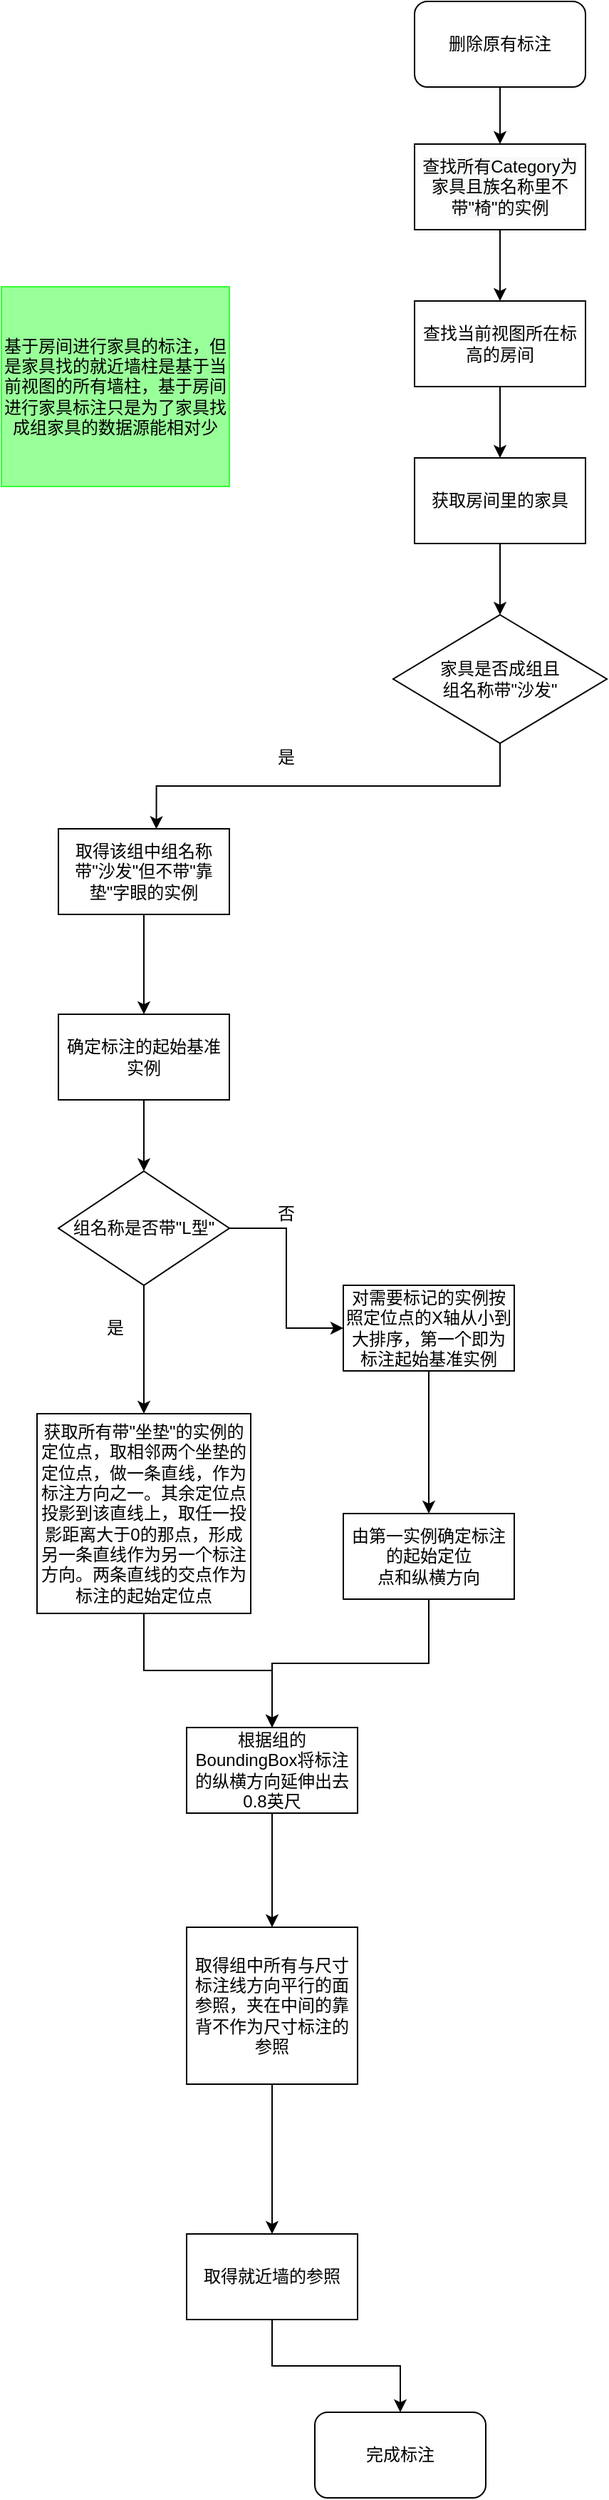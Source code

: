 <mxfile version="14.7.6" type="github"><diagram id="fByeOvIanHJRO3AO7uKY" name="Page-1"><mxGraphModel dx="1038" dy="547" grid="1" gridSize="10" guides="1" tooltips="1" connect="1" arrows="1" fold="1" page="1" pageScale="1" pageWidth="827" pageHeight="1169" math="0" shadow="0"><root><mxCell id="0"/><mxCell id="1" parent="0"/><mxCell id="DosYOpkFpXLYxPAaPumv-4" style="edgeStyle=orthogonalEdgeStyle;rounded=0;orthogonalLoop=1;jettySize=auto;html=1;entryX=0.5;entryY=0;entryDx=0;entryDy=0;" edge="1" parent="1" source="DosYOpkFpXLYxPAaPumv-3" target="DosYOpkFpXLYxPAaPumv-10"><mxGeometry relative="1" as="geometry"><mxPoint x="360" y="260" as="targetPoint"/></mxGeometry></mxCell><mxCell id="DosYOpkFpXLYxPAaPumv-3" value="删除原有标注" style="rounded=1;whiteSpace=wrap;html=1;" vertex="1" parent="1"><mxGeometry x="300" y="110" width="120" height="60" as="geometry"/></mxCell><mxCell id="DosYOpkFpXLYxPAaPumv-12" value="" style="edgeStyle=orthogonalEdgeStyle;rounded=0;orthogonalLoop=1;jettySize=auto;html=1;" edge="1" parent="1" source="DosYOpkFpXLYxPAaPumv-7" target="DosYOpkFpXLYxPAaPumv-8"><mxGeometry relative="1" as="geometry"/></mxCell><mxCell id="DosYOpkFpXLYxPAaPumv-7" value="查找当前视图所在标高的房间" style="rounded=0;whiteSpace=wrap;html=1;" vertex="1" parent="1"><mxGeometry x="300" y="320" width="120" height="60" as="geometry"/></mxCell><mxCell id="DosYOpkFpXLYxPAaPumv-17" value="" style="edgeStyle=orthogonalEdgeStyle;rounded=0;orthogonalLoop=1;jettySize=auto;html=1;" edge="1" parent="1" source="DosYOpkFpXLYxPAaPumv-8" target="DosYOpkFpXLYxPAaPumv-13"><mxGeometry relative="1" as="geometry"/></mxCell><mxCell id="DosYOpkFpXLYxPAaPumv-8" value="获取房间里的家具" style="rounded=0;whiteSpace=wrap;html=1;" vertex="1" parent="1"><mxGeometry x="300" y="430" width="120" height="60" as="geometry"/></mxCell><mxCell id="DosYOpkFpXLYxPAaPumv-9" value="基于房间进行家具的标注，但是家具找的就近墙柱是基于当前视图的所有墙柱，基于房间进行家具标注只是为了家具找成组家具的数据源能相对少" style="text;html=1;strokeColor=#33FF33;fillColor=#99FF99;align=center;verticalAlign=middle;whiteSpace=wrap;rounded=0;" vertex="1" parent="1"><mxGeometry x="10" y="310" width="160" height="140" as="geometry"/></mxCell><mxCell id="DosYOpkFpXLYxPAaPumv-11" value="" style="edgeStyle=orthogonalEdgeStyle;rounded=0;orthogonalLoop=1;jettySize=auto;html=1;" edge="1" parent="1" source="DosYOpkFpXLYxPAaPumv-10" target="DosYOpkFpXLYxPAaPumv-7"><mxGeometry relative="1" as="geometry"/></mxCell><mxCell id="DosYOpkFpXLYxPAaPumv-10" value="&lt;span style=&quot;color: rgb(0 , 0 , 0) ; font-family: &amp;#34;helvetica&amp;#34; ; font-size: 12px ; font-style: normal ; font-weight: 400 ; letter-spacing: normal ; text-align: center ; text-indent: 0px ; text-transform: none ; word-spacing: 0px ; background-color: rgb(248 , 249 , 250) ; display: inline ; float: none&quot;&gt;查找所有Category为家具且族名称里不带&quot;椅&quot;的实例&lt;/span&gt;" style="rounded=0;whiteSpace=wrap;html=1;strokeColor=#000000;fillColor=#FFFFFF;" vertex="1" parent="1"><mxGeometry x="300" y="210" width="120" height="60" as="geometry"/></mxCell><mxCell id="DosYOpkFpXLYxPAaPumv-18" style="edgeStyle=orthogonalEdgeStyle;rounded=0;orthogonalLoop=1;jettySize=auto;html=1;exitX=0.5;exitY=1;exitDx=0;exitDy=0;entryX=0.573;entryY=0.003;entryDx=0;entryDy=0;entryPerimeter=0;" edge="1" parent="1" source="DosYOpkFpXLYxPAaPumv-13" target="DosYOpkFpXLYxPAaPumv-15"><mxGeometry relative="1" as="geometry"/></mxCell><mxCell id="DosYOpkFpXLYxPAaPumv-13" value="家具是否成组且&lt;br&gt;组名称带&quot;沙发&quot;" style="rhombus;whiteSpace=wrap;html=1;strokeColor=#000000;fillColor=#FFFFFF;" vertex="1" parent="1"><mxGeometry x="285" y="540" width="150" height="90" as="geometry"/></mxCell><mxCell id="DosYOpkFpXLYxPAaPumv-25" value="" style="edgeStyle=orthogonalEdgeStyle;rounded=0;orthogonalLoop=1;jettySize=auto;html=1;" edge="1" parent="1" source="DosYOpkFpXLYxPAaPumv-15" target="DosYOpkFpXLYxPAaPumv-24"><mxGeometry relative="1" as="geometry"/></mxCell><mxCell id="DosYOpkFpXLYxPAaPumv-15" value="取得该组中组名称带&quot;沙发&quot;但不带&quot;靠垫&quot;字眼的实例" style="rounded=0;whiteSpace=wrap;html=1;strokeColor=#000000;fillColor=#FFFFFF;" vertex="1" parent="1"><mxGeometry x="50" y="690" width="120" height="60" as="geometry"/></mxCell><mxCell id="DosYOpkFpXLYxPAaPumv-19" value="是" style="text;html=1;strokeColor=none;fillColor=none;align=center;verticalAlign=middle;whiteSpace=wrap;rounded=0;" vertex="1" parent="1"><mxGeometry x="190" y="630" width="40" height="20" as="geometry"/></mxCell><mxCell id="DosYOpkFpXLYxPAaPumv-28" value="" style="edgeStyle=orthogonalEdgeStyle;rounded=0;orthogonalLoop=1;jettySize=auto;html=1;" edge="1" parent="1" source="DosYOpkFpXLYxPAaPumv-20" target="DosYOpkFpXLYxPAaPumv-27"><mxGeometry relative="1" as="geometry"/></mxCell><mxCell id="DosYOpkFpXLYxPAaPumv-35" value="" style="edgeStyle=orthogonalEdgeStyle;rounded=0;orthogonalLoop=1;jettySize=auto;html=1;" edge="1" parent="1" source="DosYOpkFpXLYxPAaPumv-20" target="DosYOpkFpXLYxPAaPumv-34"><mxGeometry relative="1" as="geometry"/></mxCell><mxCell id="DosYOpkFpXLYxPAaPumv-20" value="组名称是否带&quot;L型&quot;" style="rhombus;whiteSpace=wrap;html=1;rounded=0;fillColor=#FFFFFF;" vertex="1" parent="1"><mxGeometry x="50" y="930" width="120" height="80" as="geometry"/></mxCell><mxCell id="DosYOpkFpXLYxPAaPumv-26" value="" style="edgeStyle=orthogonalEdgeStyle;rounded=0;orthogonalLoop=1;jettySize=auto;html=1;" edge="1" parent="1" source="DosYOpkFpXLYxPAaPumv-24" target="DosYOpkFpXLYxPAaPumv-20"><mxGeometry relative="1" as="geometry"/></mxCell><mxCell id="DosYOpkFpXLYxPAaPumv-24" value="确定标注的起始基准实例" style="rounded=0;whiteSpace=wrap;html=1;strokeColor=#000000;fillColor=#FFFFFF;" vertex="1" parent="1"><mxGeometry x="50" y="820" width="120" height="60" as="geometry"/></mxCell><mxCell id="DosYOpkFpXLYxPAaPumv-33" value="" style="edgeStyle=orthogonalEdgeStyle;rounded=0;orthogonalLoop=1;jettySize=auto;html=1;" edge="1" parent="1" source="DosYOpkFpXLYxPAaPumv-27" target="DosYOpkFpXLYxPAaPumv-32"><mxGeometry relative="1" as="geometry"/></mxCell><mxCell id="DosYOpkFpXLYxPAaPumv-27" value="对需要标记的实例按照定位点的X轴从小到大排序，第一个即为标注起始基准实例" style="whiteSpace=wrap;html=1;rounded=0;fillColor=#FFFFFF;" vertex="1" parent="1"><mxGeometry x="250" y="1010" width="120" height="60" as="geometry"/></mxCell><mxCell id="DosYOpkFpXLYxPAaPumv-29" value="否" style="text;html=1;strokeColor=none;fillColor=none;align=center;verticalAlign=middle;whiteSpace=wrap;rounded=0;" vertex="1" parent="1"><mxGeometry x="190" y="950" width="40" height="20" as="geometry"/></mxCell><mxCell id="DosYOpkFpXLYxPAaPumv-38" value="" style="edgeStyle=orthogonalEdgeStyle;rounded=0;orthogonalLoop=1;jettySize=auto;html=1;" edge="1" parent="1" source="DosYOpkFpXLYxPAaPumv-32" target="DosYOpkFpXLYxPAaPumv-37"><mxGeometry relative="1" as="geometry"/></mxCell><mxCell id="DosYOpkFpXLYxPAaPumv-32" value="由第一实例确定标注的起始定位&lt;br&gt;点和纵横方向" style="whiteSpace=wrap;html=1;rounded=0;fillColor=#FFFFFF;" vertex="1" parent="1"><mxGeometry x="250" y="1170" width="120" height="60" as="geometry"/></mxCell><mxCell id="DosYOpkFpXLYxPAaPumv-39" style="edgeStyle=orthogonalEdgeStyle;rounded=0;orthogonalLoop=1;jettySize=auto;html=1;entryX=0.5;entryY=0;entryDx=0;entryDy=0;" edge="1" parent="1" source="DosYOpkFpXLYxPAaPumv-34" target="DosYOpkFpXLYxPAaPumv-37"><mxGeometry relative="1" as="geometry"/></mxCell><mxCell id="DosYOpkFpXLYxPAaPumv-34" value="获取所有带&quot;坐垫&quot;的实例的定位点，取相邻两个坐垫的定位点，做一条直线，作为标注方向之一。其余定位点投影到该直线上，取任一投影距离大于0的那点，形成另一条直线作为另一个标注方向。两条直线的交点作为标注的起始定位点" style="whiteSpace=wrap;html=1;rounded=0;fillColor=#FFFFFF;" vertex="1" parent="1"><mxGeometry x="35" y="1100" width="150" height="140" as="geometry"/></mxCell><mxCell id="DosYOpkFpXLYxPAaPumv-36" value="是" style="text;html=1;strokeColor=none;fillColor=none;align=center;verticalAlign=middle;whiteSpace=wrap;rounded=0;" vertex="1" parent="1"><mxGeometry x="70" y="1030" width="40" height="20" as="geometry"/></mxCell><mxCell id="DosYOpkFpXLYxPAaPumv-41" value="" style="edgeStyle=orthogonalEdgeStyle;rounded=0;orthogonalLoop=1;jettySize=auto;html=1;" edge="1" parent="1" source="DosYOpkFpXLYxPAaPumv-37" target="DosYOpkFpXLYxPAaPumv-40"><mxGeometry relative="1" as="geometry"/></mxCell><mxCell id="DosYOpkFpXLYxPAaPumv-37" value="根据组的BoundingBox将标注的纵横方向延伸出去0.8英尺" style="whiteSpace=wrap;html=1;rounded=0;fillColor=#FFFFFF;" vertex="1" parent="1"><mxGeometry x="140" y="1320" width="120" height="60" as="geometry"/></mxCell><mxCell id="DosYOpkFpXLYxPAaPumv-43" value="" style="edgeStyle=orthogonalEdgeStyle;rounded=0;orthogonalLoop=1;jettySize=auto;html=1;" edge="1" parent="1" source="DosYOpkFpXLYxPAaPumv-40" target="DosYOpkFpXLYxPAaPumv-42"><mxGeometry relative="1" as="geometry"/></mxCell><mxCell id="DosYOpkFpXLYxPAaPumv-40" value="取得组中所有与尺寸标注线方向平行的面参照，夹在中间的靠背不作为尺寸标注的参照" style="whiteSpace=wrap;html=1;rounded=0;fillColor=#FFFFFF;" vertex="1" parent="1"><mxGeometry x="140" y="1460" width="120" height="110" as="geometry"/></mxCell><mxCell id="DosYOpkFpXLYxPAaPumv-45" style="edgeStyle=orthogonalEdgeStyle;rounded=0;orthogonalLoop=1;jettySize=auto;html=1;" edge="1" parent="1" source="DosYOpkFpXLYxPAaPumv-42" target="DosYOpkFpXLYxPAaPumv-44"><mxGeometry relative="1" as="geometry"/></mxCell><mxCell id="DosYOpkFpXLYxPAaPumv-42" value="取得就近墙的参照" style="whiteSpace=wrap;html=1;rounded=0;fillColor=#FFFFFF;" vertex="1" parent="1"><mxGeometry x="140" y="1675" width="120" height="60" as="geometry"/></mxCell><mxCell id="DosYOpkFpXLYxPAaPumv-44" value="完成标注" style="rounded=1;whiteSpace=wrap;html=1;strokeColor=#000000;fillColor=#FFFFFF;" vertex="1" parent="1"><mxGeometry x="230" y="1800" width="120" height="60" as="geometry"/></mxCell></root></mxGraphModel></diagram></mxfile>